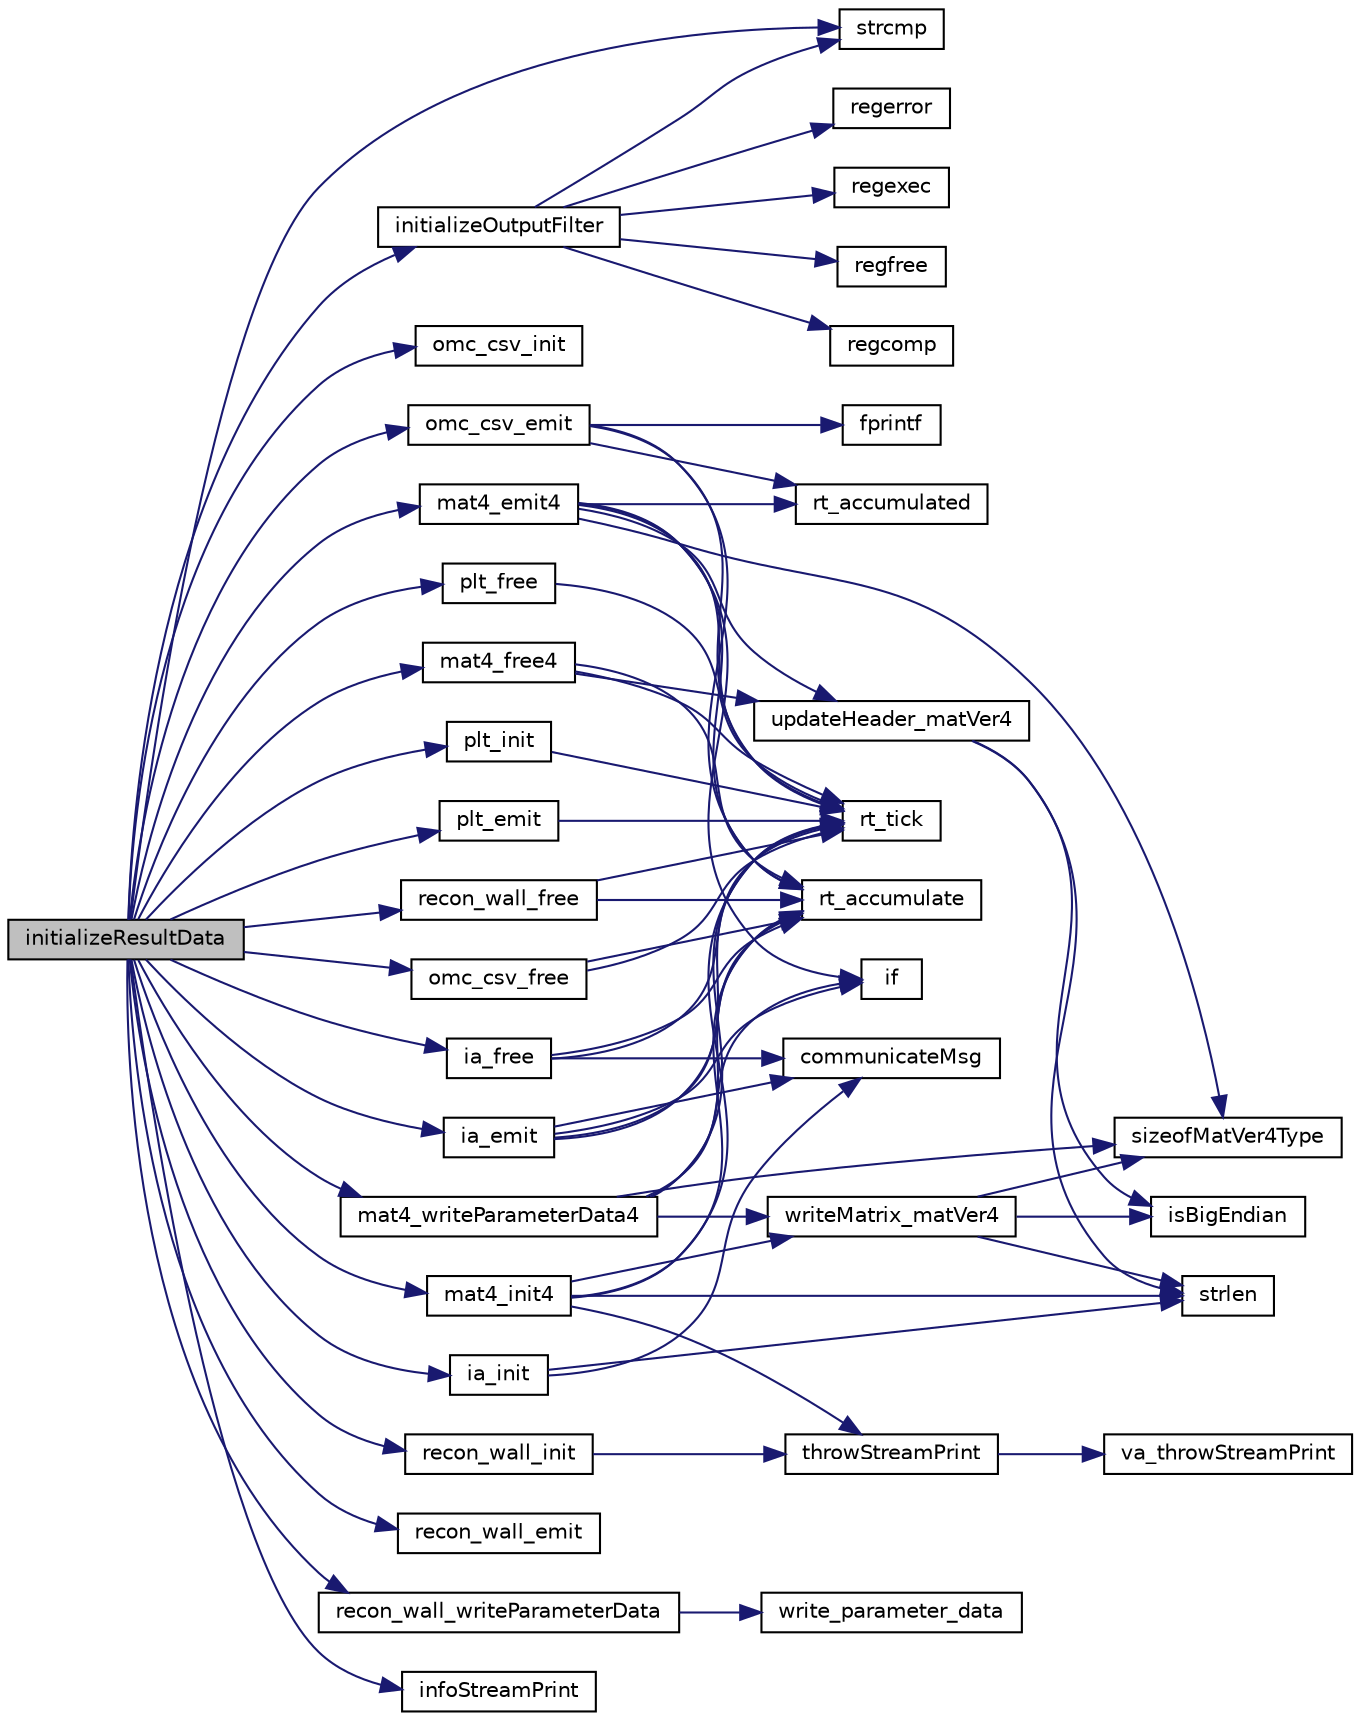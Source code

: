 digraph "initializeResultData"
{
  edge [fontname="Helvetica",fontsize="10",labelfontname="Helvetica",labelfontsize="10"];
  node [fontname="Helvetica",fontsize="10",shape=record];
  rankdir="LR";
  Node246 [label="initializeResultData",height=0.2,width=0.4,color="black", fillcolor="grey75", style="filled", fontcolor="black"];
  Node246 -> Node247 [color="midnightblue",fontsize="10",style="solid",fontname="Helvetica"];
  Node247 [label="strcmp",height=0.2,width=0.4,color="black", fillcolor="white", style="filled",URL="$db/d13/_c_vode_get_8m.html#ab022bbe018438998408fda94a327a547"];
  Node246 -> Node248 [color="midnightblue",fontsize="10",style="solid",fontname="Helvetica"];
  Node248 [label="omc_csv_init",height=0.2,width=0.4,color="black", fillcolor="white", style="filled",URL="$dd/db5/simulation__result__csv_8cpp.html#a0c227f516cbb15a5a673470808630a6e"];
  Node246 -> Node249 [color="midnightblue",fontsize="10",style="solid",fontname="Helvetica"];
  Node249 [label="omc_csv_emit",height=0.2,width=0.4,color="black", fillcolor="white", style="filled",URL="$dd/db5/simulation__result__csv_8cpp.html#a156b5a9603f67b0a2c47f59d091b7762"];
  Node249 -> Node250 [color="midnightblue",fontsize="10",style="solid",fontname="Helvetica"];
  Node250 [label="rt_tick",height=0.2,width=0.4,color="black", fillcolor="white", style="filled",URL="$d7/d28/rtclock_8c.html#a3f601ddb8ffcd5269c769bad9b92544d"];
  Node249 -> Node251 [color="midnightblue",fontsize="10",style="solid",fontname="Helvetica"];
  Node251 [label="rt_accumulate",height=0.2,width=0.4,color="black", fillcolor="white", style="filled",URL="$d7/d28/rtclock_8c.html#a3fac082492fd21c4f22d61f43ff9f349"];
  Node249 -> Node252 [color="midnightblue",fontsize="10",style="solid",fontname="Helvetica"];
  Node252 [label="rt_accumulated",height=0.2,width=0.4,color="black", fillcolor="white", style="filled",URL="$d7/d28/rtclock_8c.html#a6fca19628db160601c8721dc18b51e8f"];
  Node249 -> Node253 [color="midnightblue",fontsize="10",style="solid",fontname="Helvetica"];
  Node253 [label="fprintf",height=0.2,width=0.4,color="black", fillcolor="white", style="filled",URL="$d2/d8c/examplehs038_8m.html#ae272956ea74f28b2f067d455fead331f"];
  Node246 -> Node254 [color="midnightblue",fontsize="10",style="solid",fontname="Helvetica"];
  Node254 [label="omc_csv_free",height=0.2,width=0.4,color="black", fillcolor="white", style="filled",URL="$dd/db5/simulation__result__csv_8cpp.html#a11179686c7e680c9432570c81cf5e772"];
  Node254 -> Node250 [color="midnightblue",fontsize="10",style="solid",fontname="Helvetica"];
  Node254 -> Node251 [color="midnightblue",fontsize="10",style="solid",fontname="Helvetica"];
  Node246 -> Node255 [color="midnightblue",fontsize="10",style="solid",fontname="Helvetica"];
  Node255 [label="mat4_init4",height=0.2,width=0.4,color="black", fillcolor="white", style="filled",URL="$da/d87/simulation__result__mat4_8cpp.html#a5c9ca4e20a0bd5b132f68706e4629a79"];
  Node255 -> Node250 [color="midnightblue",fontsize="10",style="solid",fontname="Helvetica"];
  Node255 -> Node256 [color="midnightblue",fontsize="10",style="solid",fontname="Helvetica"];
  Node256 [label="throwStreamPrint",height=0.2,width=0.4,color="black", fillcolor="white", style="filled",URL="$d8/d3d/omc__error_8c.html#ace3549ed53d1ce9f60bcdfe2f941a592"];
  Node256 -> Node257 [color="midnightblue",fontsize="10",style="solid",fontname="Helvetica"];
  Node257 [label="va_throwStreamPrint",height=0.2,width=0.4,color="black", fillcolor="white", style="filled",URL="$d8/d3d/omc__error_8c.html#aa11774b25878a13bb0b79660763b3ca4"];
  Node255 -> Node258 [color="midnightblue",fontsize="10",style="solid",fontname="Helvetica"];
  Node258 [label="writeMatrix_matVer4",height=0.2,width=0.4,color="black", fillcolor="white", style="filled",URL="$d0/dc6/_mat_ver4_8cpp.html#abd5d2d192e213e764520028b3a1afb49"];
  Node258 -> Node259 [color="midnightblue",fontsize="10",style="solid",fontname="Helvetica"];
  Node259 [label="sizeofMatVer4Type",height=0.2,width=0.4,color="black", fillcolor="white", style="filled",URL="$d0/dc6/_mat_ver4_8cpp.html#a86afad65a767882f5b00ea5768bfb6cd"];
  Node258 -> Node260 [color="midnightblue",fontsize="10",style="solid",fontname="Helvetica"];
  Node260 [label="isBigEndian",height=0.2,width=0.4,color="black", fillcolor="white", style="filled",URL="$d0/dc6/_mat_ver4_8cpp.html#a1feda4bed1f445d9dd01ed457e72706e"];
  Node258 -> Node261 [color="midnightblue",fontsize="10",style="solid",fontname="Helvetica"];
  Node261 [label="strlen",height=0.2,width=0.4,color="black", fillcolor="white", style="filled",URL="$d7/d57/iregex_8c.html#a492442620ce65db20fe7297b43cbca65"];
  Node255 -> Node261 [color="midnightblue",fontsize="10",style="solid",fontname="Helvetica"];
  Node255 -> Node251 [color="midnightblue",fontsize="10",style="solid",fontname="Helvetica"];
  Node246 -> Node262 [color="midnightblue",fontsize="10",style="solid",fontname="Helvetica"];
  Node262 [label="mat4_emit4",height=0.2,width=0.4,color="black", fillcolor="white", style="filled",URL="$da/d87/simulation__result__mat4_8cpp.html#a08d610b78a9077c77d205b71dc31b763"];
  Node262 -> Node263 [color="midnightblue",fontsize="10",style="solid",fontname="Helvetica"];
  Node263 [label="if",height=0.2,width=0.4,color="black", fillcolor="white", style="filled",URL="$dc/ddc/3rd_party_2flex-2_85_835_2parse_8c.html#a5468319b5337c3d6192d299ceb3062fc"];
  Node262 -> Node250 [color="midnightblue",fontsize="10",style="solid",fontname="Helvetica"];
  Node262 -> Node251 [color="midnightblue",fontsize="10",style="solid",fontname="Helvetica"];
  Node262 -> Node252 [color="midnightblue",fontsize="10",style="solid",fontname="Helvetica"];
  Node262 -> Node259 [color="midnightblue",fontsize="10",style="solid",fontname="Helvetica"];
  Node262 -> Node264 [color="midnightblue",fontsize="10",style="solid",fontname="Helvetica"];
  Node264 [label="updateHeader_matVer4",height=0.2,width=0.4,color="black", fillcolor="white", style="filled",URL="$d0/dc6/_mat_ver4_8cpp.html#afa883b8b45dcd5a19cdedb266c2b3752"];
  Node264 -> Node260 [color="midnightblue",fontsize="10",style="solid",fontname="Helvetica"];
  Node264 -> Node261 [color="midnightblue",fontsize="10",style="solid",fontname="Helvetica"];
  Node246 -> Node265 [color="midnightblue",fontsize="10",style="solid",fontname="Helvetica"];
  Node265 [label="mat4_writeParameterData4",height=0.2,width=0.4,color="black", fillcolor="white", style="filled",URL="$da/d87/simulation__result__mat4_8cpp.html#a379c877cafafe8f27c4cde36e70dbb6b"];
  Node265 -> Node263 [color="midnightblue",fontsize="10",style="solid",fontname="Helvetica"];
  Node265 -> Node250 [color="midnightblue",fontsize="10",style="solid",fontname="Helvetica"];
  Node265 -> Node258 [color="midnightblue",fontsize="10",style="solid",fontname="Helvetica"];
  Node265 -> Node259 [color="midnightblue",fontsize="10",style="solid",fontname="Helvetica"];
  Node265 -> Node251 [color="midnightblue",fontsize="10",style="solid",fontname="Helvetica"];
  Node246 -> Node266 [color="midnightblue",fontsize="10",style="solid",fontname="Helvetica"];
  Node266 [label="mat4_free4",height=0.2,width=0.4,color="black", fillcolor="white", style="filled",URL="$da/d87/simulation__result__mat4_8cpp.html#a3f95bb0cb076c6790401ecf0540c37f3"];
  Node266 -> Node250 [color="midnightblue",fontsize="10",style="solid",fontname="Helvetica"];
  Node266 -> Node251 [color="midnightblue",fontsize="10",style="solid",fontname="Helvetica"];
  Node266 -> Node264 [color="midnightblue",fontsize="10",style="solid",fontname="Helvetica"];
  Node246 -> Node267 [color="midnightblue",fontsize="10",style="solid",fontname="Helvetica"];
  Node267 [label="recon_wall_init",height=0.2,width=0.4,color="black", fillcolor="white", style="filled",URL="$d9/dc9/simulation__result__wall_8cpp.html#aae7e915fa257d9712d2c304a988de123"];
  Node267 -> Node256 [color="midnightblue",fontsize="10",style="solid",fontname="Helvetica"];
  Node246 -> Node268 [color="midnightblue",fontsize="10",style="solid",fontname="Helvetica"];
  Node268 [label="recon_wall_emit",height=0.2,width=0.4,color="black", fillcolor="white", style="filled",URL="$d9/dc9/simulation__result__wall_8cpp.html#acd5bb4c2d9ed63ca524c78f8797ffc0a"];
  Node246 -> Node269 [color="midnightblue",fontsize="10",style="solid",fontname="Helvetica"];
  Node269 [label="recon_wall_writeParameterData",height=0.2,width=0.4,color="black", fillcolor="white", style="filled",URL="$d9/dc9/simulation__result__wall_8cpp.html#a6306a2bb02991c75ba3f301bdb724949"];
  Node269 -> Node270 [color="midnightblue",fontsize="10",style="solid",fontname="Helvetica"];
  Node270 [label="write_parameter_data",height=0.2,width=0.4,color="black", fillcolor="white", style="filled",URL="$d9/dc9/simulation__result__wall_8cpp.html#ad65f6ee6d3d98343db062445bdbc3916"];
  Node246 -> Node271 [color="midnightblue",fontsize="10",style="solid",fontname="Helvetica"];
  Node271 [label="recon_wall_free",height=0.2,width=0.4,color="black", fillcolor="white", style="filled",URL="$d9/dc9/simulation__result__wall_8cpp.html#ad1d809f691adac49fed3a1bd2b0cc7a1"];
  Node271 -> Node250 [color="midnightblue",fontsize="10",style="solid",fontname="Helvetica"];
  Node271 -> Node251 [color="midnightblue",fontsize="10",style="solid",fontname="Helvetica"];
  Node246 -> Node272 [color="midnightblue",fontsize="10",style="solid",fontname="Helvetica"];
  Node272 [label="plt_init",height=0.2,width=0.4,color="black", fillcolor="white", style="filled",URL="$d5/d70/simulation__result__plt_8cpp.html#a77da61b52e283d24051fbc2e5d85ed33"];
  Node272 -> Node250 [color="midnightblue",fontsize="10",style="solid",fontname="Helvetica"];
  Node246 -> Node273 [color="midnightblue",fontsize="10",style="solid",fontname="Helvetica"];
  Node273 [label="plt_emit",height=0.2,width=0.4,color="black", fillcolor="white", style="filled",URL="$d5/d70/simulation__result__plt_8cpp.html#a4107153d1bcb7f2d72e2e611eb08b751"];
  Node273 -> Node250 [color="midnightblue",fontsize="10",style="solid",fontname="Helvetica"];
  Node246 -> Node274 [color="midnightblue",fontsize="10",style="solid",fontname="Helvetica"];
  Node274 [label="plt_free",height=0.2,width=0.4,color="black", fillcolor="white", style="filled",URL="$d5/d70/simulation__result__plt_8cpp.html#a0f04c4f2140f7329204df2be1a1f742f"];
  Node274 -> Node250 [color="midnightblue",fontsize="10",style="solid",fontname="Helvetica"];
  Node246 -> Node275 [color="midnightblue",fontsize="10",style="solid",fontname="Helvetica"];
  Node275 [label="ia_init",height=0.2,width=0.4,color="black", fillcolor="white", style="filled",URL="$d6/db0/simulation__result__ia_8cpp.html#ab76c53f6d5f09e053e583941ee01a5bd"];
  Node275 -> Node261 [color="midnightblue",fontsize="10",style="solid",fontname="Helvetica"];
  Node275 -> Node276 [color="midnightblue",fontsize="10",style="solid",fontname="Helvetica"];
  Node276 [label="communicateMsg",height=0.2,width=0.4,color="black", fillcolor="white", style="filled",URL="$d4/d09/simulation__runtime_8cpp.html#a0e2dbbdc315f490b931e9ec1569bee28"];
  Node246 -> Node277 [color="midnightblue",fontsize="10",style="solid",fontname="Helvetica"];
  Node277 [label="ia_emit",height=0.2,width=0.4,color="black", fillcolor="white", style="filled",URL="$d6/db0/simulation__result__ia_8cpp.html#a12ca3b1f0432d5d438e2a35c3cd2faff"];
  Node277 -> Node250 [color="midnightblue",fontsize="10",style="solid",fontname="Helvetica"];
  Node277 -> Node263 [color="midnightblue",fontsize="10",style="solid",fontname="Helvetica"];
  Node277 -> Node276 [color="midnightblue",fontsize="10",style="solid",fontname="Helvetica"];
  Node277 -> Node251 [color="midnightblue",fontsize="10",style="solid",fontname="Helvetica"];
  Node246 -> Node278 [color="midnightblue",fontsize="10",style="solid",fontname="Helvetica"];
  Node278 [label="ia_free",height=0.2,width=0.4,color="black", fillcolor="white", style="filled",URL="$d6/db0/simulation__result__ia_8cpp.html#a40eade4959dc211d01429347db645594"];
  Node278 -> Node250 [color="midnightblue",fontsize="10",style="solid",fontname="Helvetica"];
  Node278 -> Node276 [color="midnightblue",fontsize="10",style="solid",fontname="Helvetica"];
  Node278 -> Node251 [color="midnightblue",fontsize="10",style="solid",fontname="Helvetica"];
  Node246 -> Node279 [color="midnightblue",fontsize="10",style="solid",fontname="Helvetica"];
  Node279 [label="initializeOutputFilter",height=0.2,width=0.4,color="black", fillcolor="white", style="filled",URL="$d4/d09/simulation__runtime_8cpp.html#a57ff5c45d0cbe79a392e44f62244f1b8"];
  Node279 -> Node247 [color="midnightblue",fontsize="10",style="solid",fontname="Helvetica"];
  Node279 -> Node280 [color="midnightblue",fontsize="10",style="solid",fontname="Helvetica"];
  Node280 [label="regcomp",height=0.2,width=0.4,color="black", fillcolor="white", style="filled",URL="$dc/d08/gkregex_8h.html#a430f0c9389ac6c08be2286257691317b"];
  Node279 -> Node281 [color="midnightblue",fontsize="10",style="solid",fontname="Helvetica"];
  Node281 [label="regerror",height=0.2,width=0.4,color="black", fillcolor="white", style="filled",URL="$dc/d08/gkregex_8h.html#a0284fc25f2802396427939f37caccc1c"];
  Node279 -> Node282 [color="midnightblue",fontsize="10",style="solid",fontname="Helvetica"];
  Node282 [label="regexec",height=0.2,width=0.4,color="black", fillcolor="white", style="filled",URL="$dc/d08/gkregex_8h.html#a179877eb45bb29da01e5101325554d73"];
  Node279 -> Node283 [color="midnightblue",fontsize="10",style="solid",fontname="Helvetica"];
  Node283 [label="regfree",height=0.2,width=0.4,color="black", fillcolor="white", style="filled",URL="$dc/d08/gkregex_8h.html#a87e79b6d048a32ffbfdb234c4166e769"];
  Node246 -> Node284 [color="midnightblue",fontsize="10",style="solid",fontname="Helvetica"];
  Node284 [label="infoStreamPrint",height=0.2,width=0.4,color="black", fillcolor="white", style="filled",URL="$d8/d3d/omc__error_8c.html#a10db3e5db0fc2d27b41ceafbbca0d2ad"];
}
